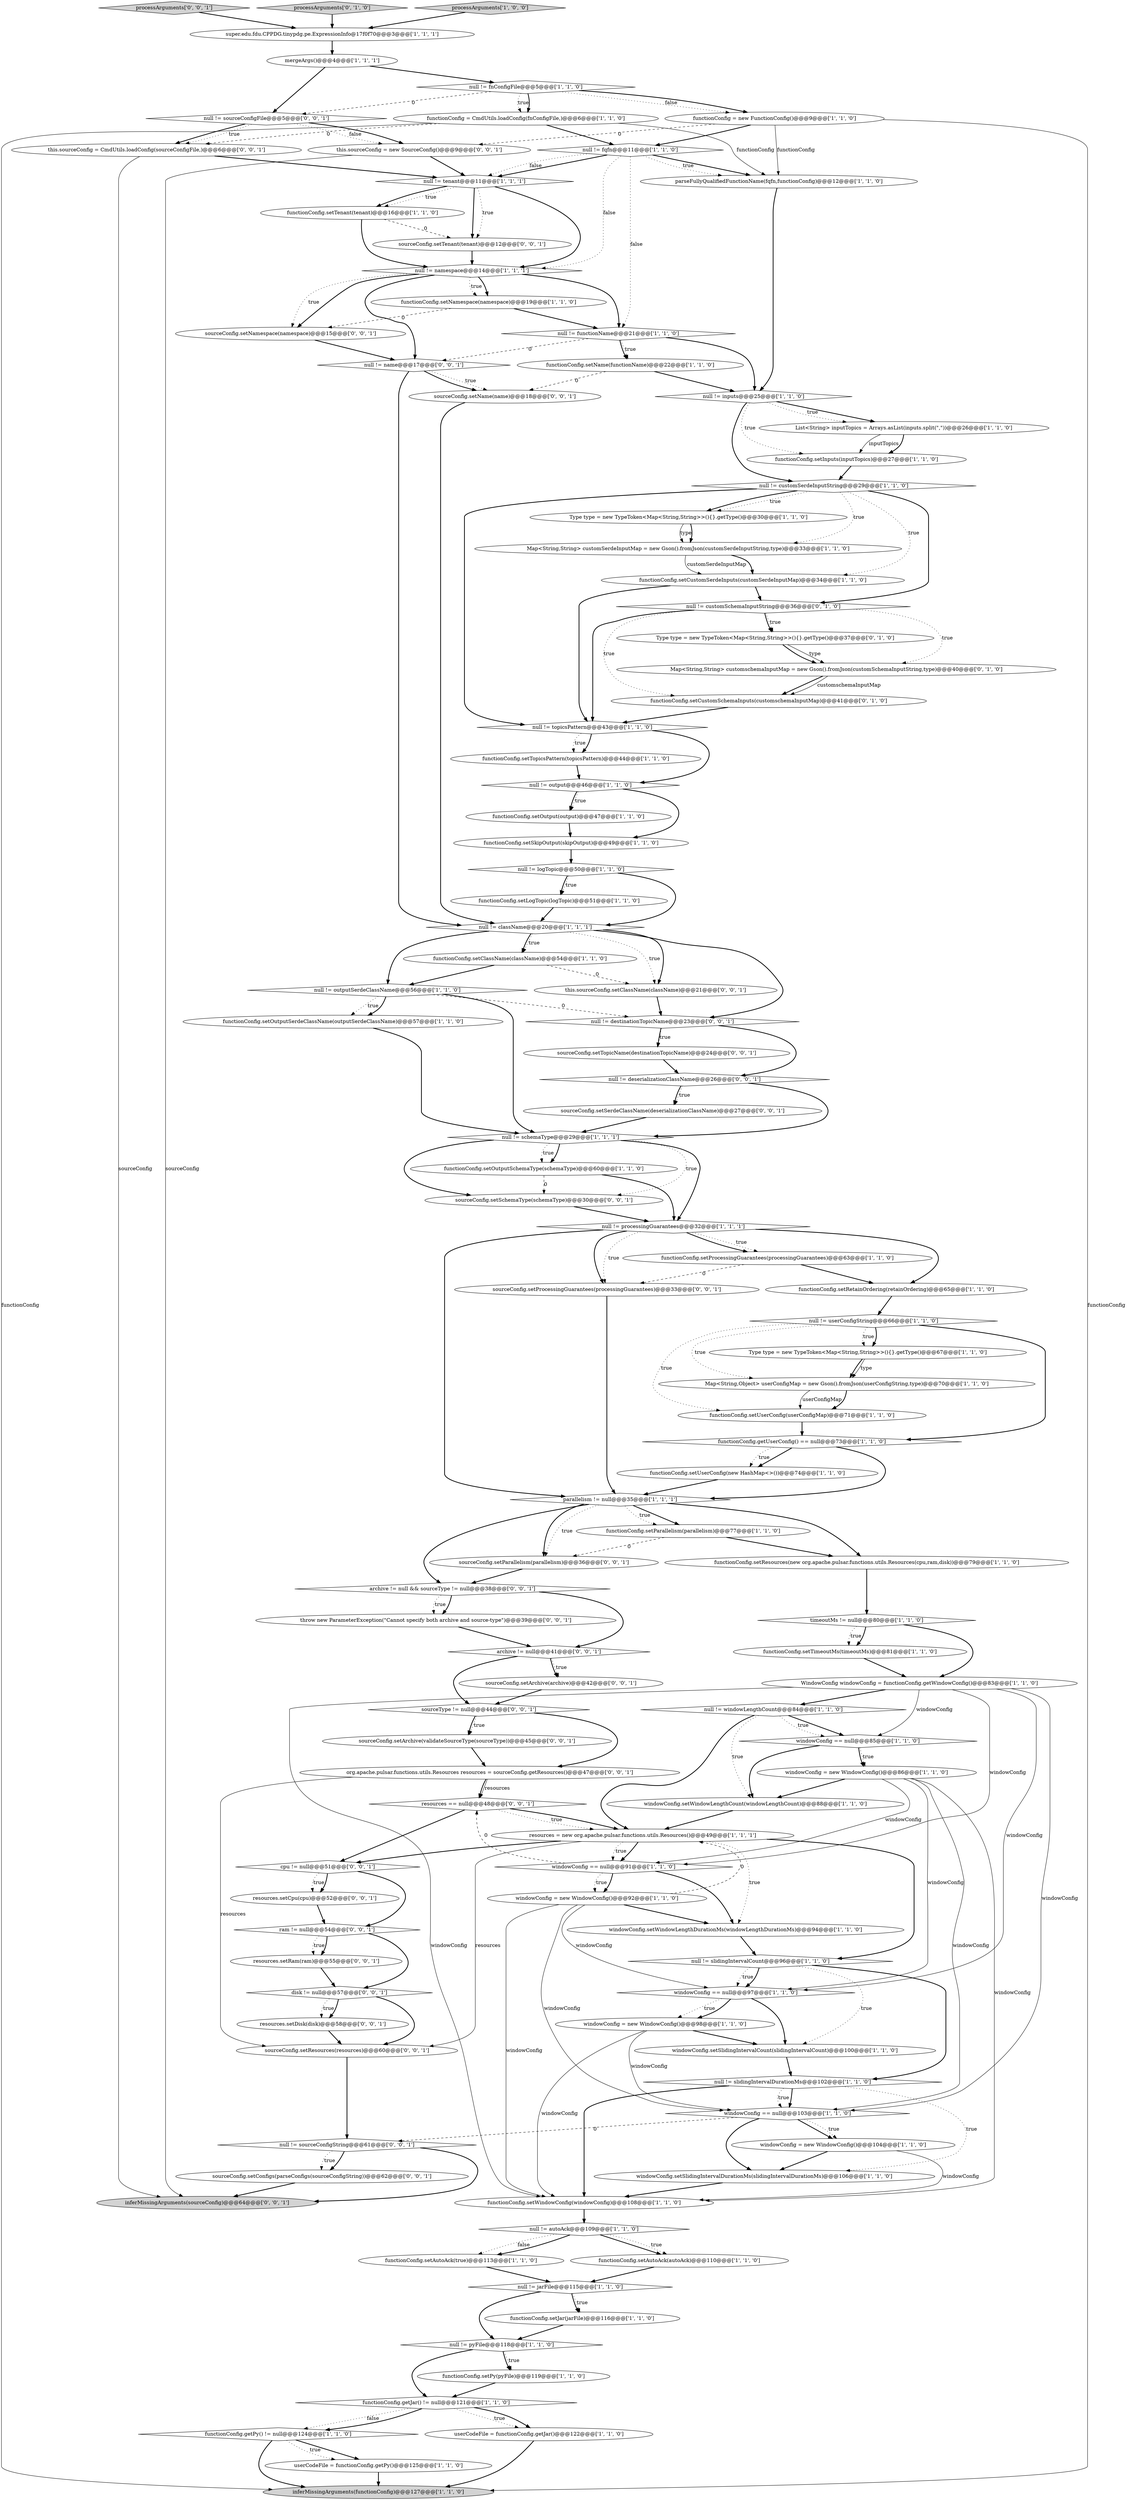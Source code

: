 digraph {
57 [style = filled, label = "functionConfig.setAutoAck(autoAck)@@@110@@@['1', '1', '0']", fillcolor = white, shape = ellipse image = "AAA0AAABBB1BBB"];
28 [style = filled, label = "null != windowLengthCount@@@84@@@['1', '1', '0']", fillcolor = white, shape = diamond image = "AAA0AAABBB1BBB"];
115 [style = filled, label = "disk != null@@@57@@@['0', '0', '1']", fillcolor = white, shape = diamond image = "AAA0AAABBB3BBB"];
21 [style = filled, label = "functionConfig.setJar(jarFile)@@@116@@@['1', '1', '0']", fillcolor = white, shape = ellipse image = "AAA0AAABBB1BBB"];
107 [style = filled, label = "this.sourceConfig = CmdUtils.loadConfig(sourceConfigFile,)@@@6@@@['0', '0', '1']", fillcolor = white, shape = ellipse image = "AAA0AAABBB3BBB"];
83 [style = filled, label = "sourceConfig.setNamespace(namespace)@@@15@@@['0', '0', '1']", fillcolor = white, shape = ellipse image = "AAA0AAABBB3BBB"];
30 [style = filled, label = "functionConfig.setProcessingGuarantees(processingGuarantees)@@@63@@@['1', '1', '0']", fillcolor = white, shape = ellipse image = "AAA0AAABBB1BBB"];
66 [style = filled, label = "inferMissingArguments(functionConfig)@@@127@@@['1', '1', '0']", fillcolor = lightgray, shape = ellipse image = "AAA0AAABBB1BBB"];
94 [style = filled, label = "sourceConfig.setTopicName(destinationTopicName)@@@24@@@['0', '0', '1']", fillcolor = white, shape = ellipse image = "AAA0AAABBB3BBB"];
85 [style = filled, label = "sourceConfig.setParallelism(parallelism)@@@36@@@['0', '0', '1']", fillcolor = white, shape = ellipse image = "AAA0AAABBB3BBB"];
14 [style = filled, label = "windowConfig.setWindowLengthCount(windowLengthCount)@@@88@@@['1', '1', '0']", fillcolor = white, shape = ellipse image = "AAA0AAABBB1BBB"];
75 [style = filled, label = "WindowConfig windowConfig = functionConfig.getWindowConfig()@@@83@@@['1', '1', '0']", fillcolor = white, shape = ellipse image = "AAA0AAABBB1BBB"];
11 [style = filled, label = "timeoutMs != null@@@80@@@['1', '1', '0']", fillcolor = white, shape = diamond image = "AAA0AAABBB1BBB"];
103 [style = filled, label = "processArguments['0', '0', '1']", fillcolor = lightgray, shape = diamond image = "AAA0AAABBB3BBB"];
70 [style = filled, label = "functionConfig.setParallelism(parallelism)@@@77@@@['1', '1', '0']", fillcolor = white, shape = ellipse image = "AAA0AAABBB1BBB"];
86 [style = filled, label = "null != sourceConfigFile@@@5@@@['0', '0', '1']", fillcolor = white, shape = diamond image = "AAA0AAABBB3BBB"];
17 [style = filled, label = "parseFullyQualifiedFunctionName(fqfn,functionConfig)@@@12@@@['1', '1', '0']", fillcolor = white, shape = ellipse image = "AAA0AAABBB1BBB"];
59 [style = filled, label = "windowConfig = new WindowConfig()@@@86@@@['1', '1', '0']", fillcolor = white, shape = ellipse image = "AAA0AAABBB1BBB"];
27 [style = filled, label = "windowConfig == null@@@85@@@['1', '1', '0']", fillcolor = white, shape = diamond image = "AAA0AAABBB1BBB"];
84 [style = filled, label = "sourceConfig.setResources(resources)@@@60@@@['0', '0', '1']", fillcolor = white, shape = ellipse image = "AAA0AAABBB3BBB"];
81 [style = filled, label = "functionConfig.setCustomSchemaInputs(customschemaInputMap)@@@41@@@['0', '1', '0']", fillcolor = white, shape = ellipse image = "AAA1AAABBB2BBB"];
22 [style = filled, label = "functionConfig.setOutputSerdeClassName(outputSerdeClassName)@@@57@@@['1', '1', '0']", fillcolor = white, shape = ellipse image = "AAA0AAABBB1BBB"];
29 [style = filled, label = "windowConfig == null@@@97@@@['1', '1', '0']", fillcolor = white, shape = diamond image = "AAA0AAABBB1BBB"];
102 [style = filled, label = "resources.setRam(ram)@@@55@@@['0', '0', '1']", fillcolor = white, shape = ellipse image = "AAA0AAABBB3BBB"];
68 [style = filled, label = "functionConfig.setRetainOrdering(retainOrdering)@@@65@@@['1', '1', '0']", fillcolor = white, shape = ellipse image = "AAA0AAABBB1BBB"];
96 [style = filled, label = "sourceConfig.setSerdeClassName(deserializationClassName)@@@27@@@['0', '0', '1']", fillcolor = white, shape = ellipse image = "AAA0AAABBB3BBB"];
31 [style = filled, label = "null != functionName@@@21@@@['1', '1', '0']", fillcolor = white, shape = diamond image = "AAA0AAABBB1BBB"];
92 [style = filled, label = "ram != null@@@54@@@['0', '0', '1']", fillcolor = white, shape = diamond image = "AAA0AAABBB3BBB"];
63 [style = filled, label = "null != slidingIntervalCount@@@96@@@['1', '1', '0']", fillcolor = white, shape = diamond image = "AAA0AAABBB1BBB"];
4 [style = filled, label = "functionConfig.setTenant(tenant)@@@16@@@['1', '1', '0']", fillcolor = white, shape = ellipse image = "AAA0AAABBB1BBB"];
109 [style = filled, label = "null != sourceConfigString@@@61@@@['0', '0', '1']", fillcolor = white, shape = diamond image = "AAA0AAABBB3BBB"];
55 [style = filled, label = "functionConfig.setTopicsPattern(topicsPattern)@@@44@@@['1', '1', '0']", fillcolor = white, shape = ellipse image = "AAA0AAABBB1BBB"];
25 [style = filled, label = "null != fnConfigFile@@@5@@@['1', '1', '0']", fillcolor = white, shape = diamond image = "AAA0AAABBB1BBB"];
1 [style = filled, label = "windowConfig = new WindowConfig()@@@104@@@['1', '1', '0']", fillcolor = white, shape = ellipse image = "AAA0AAABBB1BBB"];
53 [style = filled, label = "userCodeFile = functionConfig.getJar()@@@122@@@['1', '1', '0']", fillcolor = white, shape = ellipse image = "AAA0AAABBB1BBB"];
37 [style = filled, label = "functionConfig.setInputs(inputTopics)@@@27@@@['1', '1', '0']", fillcolor = white, shape = ellipse image = "AAA0AAABBB1BBB"];
38 [style = filled, label = "userCodeFile = functionConfig.getPy()@@@125@@@['1', '1', '0']", fillcolor = white, shape = ellipse image = "AAA0AAABBB1BBB"];
79 [style = filled, label = "processArguments['0', '1', '0']", fillcolor = lightgray, shape = diamond image = "AAA0AAABBB2BBB"];
61 [style = filled, label = "resources = new org.apache.pulsar.functions.utils.Resources()@@@49@@@['1', '1', '1']", fillcolor = white, shape = ellipse image = "AAA0AAABBB1BBB"];
62 [style = filled, label = "null != userConfigString@@@66@@@['1', '1', '0']", fillcolor = white, shape = diamond image = "AAA0AAABBB1BBB"];
71 [style = filled, label = "functionConfig.setWindowConfig(windowConfig)@@@108@@@['1', '1', '0']", fillcolor = white, shape = ellipse image = "AAA0AAABBB1BBB"];
26 [style = filled, label = "functionConfig.getUserConfig() == null@@@73@@@['1', '1', '0']", fillcolor = white, shape = diamond image = "AAA0AAABBB1BBB"];
114 [style = filled, label = "sourceConfig.setArchive(validateSourceType(sourceType))@@@45@@@['0', '0', '1']", fillcolor = white, shape = ellipse image = "AAA0AAABBB3BBB"];
99 [style = filled, label = "org.apache.pulsar.functions.utils.Resources resources = sourceConfig.getResources()@@@47@@@['0', '0', '1']", fillcolor = white, shape = ellipse image = "AAA0AAABBB3BBB"];
91 [style = filled, label = "archive != null && sourceType != null@@@38@@@['0', '0', '1']", fillcolor = white, shape = diamond image = "AAA0AAABBB3BBB"];
108 [style = filled, label = "this.sourceConfig.setClassName(className)@@@21@@@['0', '0', '1']", fillcolor = white, shape = ellipse image = "AAA0AAABBB3BBB"];
41 [style = filled, label = "functionConfig.setUserConfig(new HashMap<>())@@@74@@@['1', '1', '0']", fillcolor = white, shape = ellipse image = "AAA0AAABBB1BBB"];
77 [style = filled, label = "null != inputs@@@25@@@['1', '1', '0']", fillcolor = white, shape = diamond image = "AAA0AAABBB1BBB"];
65 [style = filled, label = "windowConfig = new WindowConfig()@@@98@@@['1', '1', '0']", fillcolor = white, shape = ellipse image = "AAA0AAABBB1BBB"];
106 [style = filled, label = "inferMissingArguments(sourceConfig)@@@64@@@['0', '0', '1']", fillcolor = lightgray, shape = ellipse image = "AAA0AAABBB3BBB"];
36 [style = filled, label = "functionConfig.setCustomSerdeInputs(customSerdeInputMap)@@@34@@@['1', '1', '0']", fillcolor = white, shape = ellipse image = "AAA0AAABBB1BBB"];
0 [style = filled, label = "functionConfig = CmdUtils.loadConfig(fnConfigFile,)@@@6@@@['1', '1', '0']", fillcolor = white, shape = ellipse image = "AAA0AAABBB1BBB"];
76 [style = filled, label = "null != jarFile@@@115@@@['1', '1', '0']", fillcolor = white, shape = diamond image = "AAA0AAABBB1BBB"];
19 [style = filled, label = "null != slidingIntervalDurationMs@@@102@@@['1', '1', '0']", fillcolor = white, shape = diamond image = "AAA0AAABBB1BBB"];
69 [style = filled, label = "functionConfig.setResources(new org.apache.pulsar.functions.utils.Resources(cpu,ram,disk))@@@79@@@['1', '1', '0']", fillcolor = white, shape = ellipse image = "AAA0AAABBB1BBB"];
101 [style = filled, label = "resources == null@@@48@@@['0', '0', '1']", fillcolor = white, shape = diamond image = "AAA0AAABBB3BBB"];
98 [style = filled, label = "null != destinationTopicName@@@23@@@['0', '0', '1']", fillcolor = white, shape = diamond image = "AAA0AAABBB3BBB"];
50 [style = filled, label = "functionConfig.setName(functionName)@@@22@@@['1', '1', '0']", fillcolor = white, shape = ellipse image = "AAA0AAABBB1BBB"];
16 [style = filled, label = "windowConfig == null@@@103@@@['1', '1', '0']", fillcolor = white, shape = diamond image = "AAA0AAABBB1BBB"];
104 [style = filled, label = "resources.setDisk(disk)@@@58@@@['0', '0', '1']", fillcolor = white, shape = ellipse image = "AAA0AAABBB3BBB"];
116 [style = filled, label = "this.sourceConfig = new SourceConfig()@@@9@@@['0', '0', '1']", fillcolor = white, shape = ellipse image = "AAA0AAABBB3BBB"];
7 [style = filled, label = "null != fqfn@@@11@@@['1', '1', '0']", fillcolor = white, shape = diamond image = "AAA0AAABBB1BBB"];
48 [style = filled, label = "windowConfig.setSlidingIntervalDurationMs(slidingIntervalDurationMs)@@@106@@@['1', '1', '0']", fillcolor = white, shape = ellipse image = "AAA0AAABBB1BBB"];
111 [style = filled, label = "throw new ParameterException(\"Cannot specify both archive and source-type\")@@@39@@@['0', '0', '1']", fillcolor = white, shape = ellipse image = "AAA0AAABBB3BBB"];
100 [style = filled, label = "sourceConfig.setSchemaType(schemaType)@@@30@@@['0', '0', '1']", fillcolor = white, shape = ellipse image = "AAA0AAABBB3BBB"];
87 [style = filled, label = "sourceConfig.setTenant(tenant)@@@12@@@['0', '0', '1']", fillcolor = white, shape = ellipse image = "AAA0AAABBB3BBB"];
112 [style = filled, label = "null != deserializationClassName@@@26@@@['0', '0', '1']", fillcolor = white, shape = diamond image = "AAA0AAABBB3BBB"];
2 [style = filled, label = "List<String> inputTopics = Arrays.asList(inputs.split(\",\"))@@@26@@@['1', '1', '0']", fillcolor = white, shape = ellipse image = "AAA0AAABBB1BBB"];
15 [style = filled, label = "windowConfig = new WindowConfig()@@@92@@@['1', '1', '0']", fillcolor = white, shape = ellipse image = "AAA0AAABBB1BBB"];
88 [style = filled, label = "sourceConfig.setProcessingGuarantees(processingGuarantees)@@@33@@@['0', '0', '1']", fillcolor = white, shape = ellipse image = "AAA0AAABBB3BBB"];
3 [style = filled, label = "null != autoAck@@@109@@@['1', '1', '0']", fillcolor = white, shape = diamond image = "AAA0AAABBB1BBB"];
10 [style = filled, label = "windowConfig == null@@@91@@@['1', '1', '0']", fillcolor = white, shape = diamond image = "AAA0AAABBB1BBB"];
73 [style = filled, label = "functionConfig.setClassName(className)@@@54@@@['1', '1', '0']", fillcolor = white, shape = ellipse image = "AAA0AAABBB1BBB"];
12 [style = filled, label = "functionConfig.setOutputSchemaType(schemaType)@@@60@@@['1', '1', '0']", fillcolor = white, shape = ellipse image = "AAA0AAABBB1BBB"];
56 [style = filled, label = "functionConfig.setOutput(output)@@@47@@@['1', '1', '0']", fillcolor = white, shape = ellipse image = "AAA0AAABBB1BBB"];
78 [style = filled, label = "null != customSchemaInputString@@@36@@@['0', '1', '0']", fillcolor = white, shape = diamond image = "AAA1AAABBB2BBB"];
67 [style = filled, label = "null != customSerdeInputString@@@29@@@['1', '1', '0']", fillcolor = white, shape = diamond image = "AAA0AAABBB1BBB"];
64 [style = filled, label = "Map<String,String> customSerdeInputMap = new Gson().fromJson(customSerdeInputString,type)@@@33@@@['1', '1', '0']", fillcolor = white, shape = ellipse image = "AAA0AAABBB1BBB"];
43 [style = filled, label = "functionConfig.setAutoAck(true)@@@113@@@['1', '1', '0']", fillcolor = white, shape = ellipse image = "AAA0AAABBB1BBB"];
90 [style = filled, label = "cpu != null@@@51@@@['0', '0', '1']", fillcolor = white, shape = diamond image = "AAA0AAABBB3BBB"];
95 [style = filled, label = "null != name@@@17@@@['0', '0', '1']", fillcolor = white, shape = diamond image = "AAA0AAABBB3BBB"];
58 [style = filled, label = "functionConfig.setNamespace(namespace)@@@19@@@['1', '1', '0']", fillcolor = white, shape = ellipse image = "AAA0AAABBB1BBB"];
5 [style = filled, label = "functionConfig.setSkipOutput(skipOutput)@@@49@@@['1', '1', '0']", fillcolor = white, shape = ellipse image = "AAA0AAABBB1BBB"];
40 [style = filled, label = "null != outputSerdeClassName@@@56@@@['1', '1', '0']", fillcolor = white, shape = diamond image = "AAA0AAABBB1BBB"];
44 [style = filled, label = "Type type = new TypeToken<Map<String,String>>(){}.getType()@@@30@@@['1', '1', '0']", fillcolor = white, shape = ellipse image = "AAA0AAABBB1BBB"];
42 [style = filled, label = "mergeArgs()@@@4@@@['1', '1', '1']", fillcolor = white, shape = ellipse image = "AAA0AAABBB1BBB"];
46 [style = filled, label = "null != pyFile@@@118@@@['1', '1', '0']", fillcolor = white, shape = diamond image = "AAA0AAABBB1BBB"];
6 [style = filled, label = "functionConfig.setPy(pyFile)@@@119@@@['1', '1', '0']", fillcolor = white, shape = ellipse image = "AAA0AAABBB1BBB"];
74 [style = filled, label = "functionConfig.setLogTopic(logTopic)@@@51@@@['1', '1', '0']", fillcolor = white, shape = ellipse image = "AAA0AAABBB1BBB"];
20 [style = filled, label = "functionConfig.getJar() != null@@@121@@@['1', '1', '0']", fillcolor = white, shape = diamond image = "AAA0AAABBB1BBB"];
33 [style = filled, label = "functionConfig.setTimeoutMs(timeoutMs)@@@81@@@['1', '1', '0']", fillcolor = white, shape = ellipse image = "AAA0AAABBB1BBB"];
47 [style = filled, label = "Type type = new TypeToken<Map<String,String>>(){}.getType()@@@67@@@['1', '1', '0']", fillcolor = white, shape = ellipse image = "AAA0AAABBB1BBB"];
82 [style = filled, label = "Type type = new TypeToken<Map<String,String>>(){}.getType()@@@37@@@['0', '1', '0']", fillcolor = white, shape = ellipse image = "AAA1AAABBB2BBB"];
18 [style = filled, label = "parallelism != null@@@35@@@['1', '1', '1']", fillcolor = white, shape = diamond image = "AAA0AAABBB1BBB"];
32 [style = filled, label = "null != tenant@@@11@@@['1', '1', '1']", fillcolor = white, shape = diamond image = "AAA0AAABBB1BBB"];
113 [style = filled, label = "archive != null@@@41@@@['0', '0', '1']", fillcolor = white, shape = diamond image = "AAA0AAABBB3BBB"];
39 [style = filled, label = "null != topicsPattern@@@43@@@['1', '1', '0']", fillcolor = white, shape = diamond image = "AAA0AAABBB1BBB"];
60 [style = filled, label = "null != className@@@20@@@['1', '1', '1']", fillcolor = white, shape = diamond image = "AAA0AAABBB1BBB"];
45 [style = filled, label = "null != namespace@@@14@@@['1', '1', '1']", fillcolor = white, shape = diamond image = "AAA0AAABBB1BBB"];
110 [style = filled, label = "sourceType != null@@@44@@@['0', '0', '1']", fillcolor = white, shape = diamond image = "AAA0AAABBB3BBB"];
89 [style = filled, label = "sourceConfig.setConfigs(parseConfigs(sourceConfigString))@@@62@@@['0', '0', '1']", fillcolor = white, shape = ellipse image = "AAA0AAABBB3BBB"];
8 [style = filled, label = "windowConfig.setSlidingIntervalCount(slidingIntervalCount)@@@100@@@['1', '1', '0']", fillcolor = white, shape = ellipse image = "AAA0AAABBB1BBB"];
54 [style = filled, label = "functionConfig = new FunctionConfig()@@@9@@@['1', '1', '0']", fillcolor = white, shape = ellipse image = "AAA0AAABBB1BBB"];
13 [style = filled, label = "null != schemaType@@@29@@@['1', '1', '1']", fillcolor = white, shape = diamond image = "AAA0AAABBB1BBB"];
24 [style = filled, label = "Map<String,Object> userConfigMap = new Gson().fromJson(userConfigString,type)@@@70@@@['1', '1', '0']", fillcolor = white, shape = ellipse image = "AAA0AAABBB1BBB"];
9 [style = filled, label = "functionConfig.setUserConfig(userConfigMap)@@@71@@@['1', '1', '0']", fillcolor = white, shape = ellipse image = "AAA0AAABBB1BBB"];
72 [style = filled, label = "super.edu.fdu.CPPDG.tinypdg.pe.ExpressionInfo@17f0f70@@@3@@@['1', '1', '1']", fillcolor = white, shape = ellipse image = "AAA0AAABBB1BBB"];
97 [style = filled, label = "resources.setCpu(cpu)@@@52@@@['0', '0', '1']", fillcolor = white, shape = ellipse image = "AAA0AAABBB3BBB"];
23 [style = filled, label = "null != processingGuarantees@@@32@@@['1', '1', '1']", fillcolor = white, shape = diamond image = "AAA0AAABBB1BBB"];
35 [style = filled, label = "processArguments['1', '0', '0']", fillcolor = lightgray, shape = diamond image = "AAA0AAABBB1BBB"];
52 [style = filled, label = "windowConfig.setWindowLengthDurationMs(windowLengthDurationMs)@@@94@@@['1', '1', '0']", fillcolor = white, shape = ellipse image = "AAA0AAABBB1BBB"];
93 [style = filled, label = "sourceConfig.setName(name)@@@18@@@['0', '0', '1']", fillcolor = white, shape = ellipse image = "AAA0AAABBB3BBB"];
49 [style = filled, label = "null != output@@@46@@@['1', '1', '0']", fillcolor = white, shape = diamond image = "AAA0AAABBB1BBB"];
80 [style = filled, label = "Map<String,String> customschemaInputMap = new Gson().fromJson(customSchemaInputString,type)@@@40@@@['0', '1', '0']", fillcolor = white, shape = ellipse image = "AAA1AAABBB2BBB"];
34 [style = filled, label = "functionConfig.getPy() != null@@@124@@@['1', '1', '0']", fillcolor = white, shape = diamond image = "AAA0AAABBB1BBB"];
105 [style = filled, label = "sourceConfig.setArchive(archive)@@@42@@@['0', '0', '1']", fillcolor = white, shape = ellipse image = "AAA0AAABBB3BBB"];
51 [style = filled, label = "null != logTopic@@@50@@@['1', '1', '0']", fillcolor = white, shape = diamond image = "AAA0AAABBB1BBB"];
23->30 [style = bold, label=""];
45->83 [style = bold, label=""];
114->99 [style = bold, label=""];
95->60 [style = bold, label=""];
50->77 [style = bold, label=""];
91->113 [style = bold, label=""];
15->29 [style = solid, label="windowConfig"];
29->8 [style = bold, label=""];
15->16 [style = solid, label="windowConfig"];
4->87 [style = dashed, label="0"];
16->109 [style = dashed, label="0"];
71->3 [style = bold, label=""];
77->2 [style = bold, label=""];
19->48 [style = dotted, label="true"];
62->26 [style = bold, label=""];
112->96 [style = dotted, label="true"];
77->37 [style = dotted, label="true"];
3->57 [style = bold, label=""];
73->108 [style = dashed, label="0"];
86->107 [style = bold, label=""];
31->50 [style = bold, label=""];
37->67 [style = bold, label=""];
67->36 [style = dotted, label="true"];
12->23 [style = bold, label=""];
21->46 [style = bold, label=""];
4->45 [style = bold, label=""];
25->54 [style = dotted, label="false"];
0->107 [style = dashed, label="0"];
87->45 [style = bold, label=""];
40->22 [style = dotted, label="true"];
34->38 [style = bold, label=""];
92->115 [style = bold, label=""];
3->43 [style = dotted, label="false"];
75->10 [style = solid, label="windowConfig"];
62->9 [style = dotted, label="true"];
2->37 [style = solid, label="inputTopics"];
13->12 [style = bold, label=""];
16->1 [style = bold, label=""];
40->13 [style = bold, label=""];
20->53 [style = dotted, label="true"];
3->57 [style = dotted, label="true"];
25->0 [style = dotted, label="true"];
115->104 [style = dotted, label="true"];
76->46 [style = bold, label=""];
49->56 [style = dotted, label="true"];
78->82 [style = bold, label=""];
113->105 [style = dotted, label="true"];
0->17 [style = solid, label="functionConfig"];
58->31 [style = bold, label=""];
9->26 [style = bold, label=""];
10->15 [style = bold, label=""];
110->114 [style = bold, label=""];
113->105 [style = bold, label=""];
30->88 [style = dashed, label="0"];
18->70 [style = bold, label=""];
67->44 [style = dotted, label="true"];
60->73 [style = bold, label=""];
13->12 [style = dotted, label="true"];
90->97 [style = dotted, label="true"];
85->91 [style = bold, label=""];
70->85 [style = dashed, label="0"];
22->13 [style = bold, label=""];
67->39 [style = bold, label=""];
74->60 [style = bold, label=""];
69->11 [style = bold, label=""];
52->63 [style = bold, label=""];
109->89 [style = bold, label=""];
64->36 [style = bold, label=""];
113->110 [style = bold, label=""];
76->21 [style = dotted, label="true"];
23->88 [style = bold, label=""];
27->59 [style = dotted, label="true"];
61->84 [style = solid, label="resources"];
116->32 [style = bold, label=""];
26->18 [style = bold, label=""];
61->90 [style = bold, label=""];
12->100 [style = dashed, label="0"];
45->58 [style = bold, label=""];
3->43 [style = bold, label=""];
44->64 [style = solid, label="type"];
10->52 [style = bold, label=""];
83->95 [style = bold, label=""];
0->7 [style = bold, label=""];
111->113 [style = bold, label=""];
18->69 [style = bold, label=""];
98->94 [style = dotted, label="true"];
79->72 [style = bold, label=""];
91->111 [style = bold, label=""];
18->85 [style = dotted, label="true"];
110->114 [style = dotted, label="true"];
59->71 [style = solid, label="windowConfig"];
38->66 [style = bold, label=""];
48->71 [style = bold, label=""];
13->100 [style = bold, label=""];
18->91 [style = bold, label=""];
43->76 [style = bold, label=""];
32->87 [style = dotted, label="true"];
54->7 [style = bold, label=""];
107->106 [style = solid, label="sourceConfig"];
116->106 [style = solid, label="sourceConfig"];
99->84 [style = solid, label="resources"];
6->20 [style = bold, label=""];
88->18 [style = bold, label=""];
61->10 [style = bold, label=""];
30->68 [style = bold, label=""];
94->112 [style = bold, label=""];
65->16 [style = solid, label="windowConfig"];
57->76 [style = bold, label=""];
80->81 [style = bold, label=""];
5->51 [style = bold, label=""];
45->31 [style = bold, label=""];
28->27 [style = bold, label=""];
46->6 [style = dotted, label="true"];
89->106 [style = bold, label=""];
13->100 [style = dotted, label="true"];
0->66 [style = solid, label="functionConfig"];
7->32 [style = bold, label=""];
31->77 [style = bold, label=""];
7->45 [style = dotted, label="false"];
20->34 [style = dotted, label="false"];
59->10 [style = solid, label="windowConfig"];
32->4 [style = dotted, label="true"];
28->61 [style = bold, label=""];
77->67 [style = bold, label=""];
99->101 [style = solid, label="resources"];
78->80 [style = dotted, label="true"];
101->61 [style = dotted, label="true"];
27->59 [style = bold, label=""];
108->98 [style = bold, label=""];
62->24 [style = dotted, label="true"];
98->94 [style = bold, label=""];
23->18 [style = bold, label=""];
56->5 [style = bold, label=""];
40->98 [style = dashed, label="0"];
26->41 [style = bold, label=""];
84->109 [style = bold, label=""];
51->74 [style = dotted, label="true"];
29->65 [style = dotted, label="true"];
64->36 [style = solid, label="customSerdeInputMap"];
32->4 [style = bold, label=""];
98->112 [style = bold, label=""];
82->80 [style = solid, label="type"];
78->39 [style = bold, label=""];
67->44 [style = bold, label=""];
75->16 [style = solid, label="windowConfig"];
17->77 [style = bold, label=""];
8->19 [style = bold, label=""];
11->33 [style = dotted, label="true"];
46->20 [style = bold, label=""];
62->47 [style = bold, label=""];
63->8 [style = dotted, label="true"];
86->116 [style = bold, label=""];
103->72 [style = bold, label=""];
65->71 [style = solid, label="windowConfig"];
39->49 [style = bold, label=""];
50->93 [style = dashed, label="0"];
61->10 [style = dotted, label="true"];
60->108 [style = bold, label=""];
13->23 [style = bold, label=""];
51->74 [style = bold, label=""];
10->101 [style = dashed, label="0"];
60->40 [style = bold, label=""];
32->45 [style = bold, label=""];
34->66 [style = bold, label=""];
31->50 [style = dotted, label="true"];
107->32 [style = bold, label=""];
76->21 [style = bold, label=""];
28->27 [style = dotted, label="true"];
60->73 [style = dotted, label="true"];
58->83 [style = dashed, label="0"];
102->115 [style = bold, label=""];
54->66 [style = solid, label="functionConfig"];
53->66 [style = bold, label=""];
75->29 [style = solid, label="windowConfig"];
78->81 [style = dotted, label="true"];
63->19 [style = bold, label=""];
31->95 [style = dashed, label="0"];
19->16 [style = bold, label=""];
42->86 [style = bold, label=""];
23->68 [style = bold, label=""];
19->16 [style = dotted, label="true"];
45->83 [style = dotted, label="true"];
75->28 [style = bold, label=""];
59->14 [style = bold, label=""];
78->82 [style = dotted, label="true"];
65->8 [style = bold, label=""];
80->81 [style = solid, label="customschemaInputMap"];
29->65 [style = bold, label=""];
24->9 [style = solid, label="userConfigMap"];
67->64 [style = dotted, label="true"];
24->9 [style = bold, label=""];
7->17 [style = bold, label=""];
25->0 [style = bold, label=""];
61->52 [style = dotted, label="true"];
28->14 [style = dotted, label="true"];
39->55 [style = bold, label=""];
11->75 [style = bold, label=""];
67->78 [style = bold, label=""];
82->80 [style = bold, label=""];
25->86 [style = dashed, label="0"];
93->60 [style = bold, label=""];
47->24 [style = bold, label=""];
86->116 [style = dotted, label="false"];
55->49 [style = bold, label=""];
1->48 [style = bold, label=""];
23->30 [style = dotted, label="true"];
25->54 [style = bold, label=""];
20->53 [style = bold, label=""];
44->64 [style = bold, label=""];
20->34 [style = bold, label=""];
101->61 [style = bold, label=""];
7->31 [style = dotted, label="false"];
18->70 [style = dotted, label="true"];
15->52 [style = bold, label=""];
27->14 [style = bold, label=""];
34->38 [style = dotted, label="true"];
41->18 [style = bold, label=""];
61->63 [style = bold, label=""];
104->84 [style = bold, label=""];
49->5 [style = bold, label=""];
73->40 [style = bold, label=""];
90->92 [style = bold, label=""];
11->33 [style = bold, label=""];
35->72 [style = bold, label=""];
19->71 [style = bold, label=""];
68->62 [style = bold, label=""];
7->17 [style = dotted, label="true"];
40->22 [style = bold, label=""];
47->24 [style = solid, label="type"];
59->16 [style = solid, label="windowConfig"];
81->39 [style = bold, label=""];
15->61 [style = dashed, label="0"];
77->2 [style = dotted, label="true"];
45->58 [style = dotted, label="true"];
96->13 [style = bold, label=""];
39->55 [style = dotted, label="true"];
109->89 [style = dotted, label="true"];
109->106 [style = bold, label=""];
92->102 [style = dotted, label="true"];
92->102 [style = bold, label=""];
60->108 [style = dotted, label="true"];
45->95 [style = bold, label=""];
16->1 [style = dotted, label="true"];
16->48 [style = bold, label=""];
63->29 [style = dotted, label="true"];
51->60 [style = bold, label=""];
101->90 [style = bold, label=""];
2->37 [style = bold, label=""];
18->85 [style = bold, label=""];
115->104 [style = bold, label=""];
32->87 [style = bold, label=""];
63->29 [style = bold, label=""];
75->71 [style = solid, label="windowConfig"];
62->47 [style = dotted, label="true"];
115->84 [style = bold, label=""];
97->92 [style = bold, label=""];
75->27 [style = solid, label="windowConfig"];
60->98 [style = bold, label=""];
7->32 [style = dotted, label="false"];
36->78 [style = bold, label=""];
100->23 [style = bold, label=""];
86->107 [style = dotted, label="true"];
59->29 [style = solid, label="windowConfig"];
1->71 [style = solid, label="windowConfig"];
49->56 [style = bold, label=""];
15->71 [style = solid, label="windowConfig"];
46->6 [style = bold, label=""];
112->13 [style = bold, label=""];
54->116 [style = dashed, label="0"];
90->97 [style = bold, label=""];
33->75 [style = bold, label=""];
23->88 [style = dotted, label="true"];
91->111 [style = dotted, label="true"];
10->15 [style = dotted, label="true"];
105->110 [style = bold, label=""];
99->101 [style = bold, label=""];
42->25 [style = bold, label=""];
54->17 [style = solid, label="functionConfig"];
36->39 [style = bold, label=""];
110->99 [style = bold, label=""];
72->42 [style = bold, label=""];
14->61 [style = bold, label=""];
95->93 [style = dotted, label="true"];
95->93 [style = bold, label=""];
70->69 [style = bold, label=""];
112->96 [style = bold, label=""];
26->41 [style = dotted, label="true"];
}
